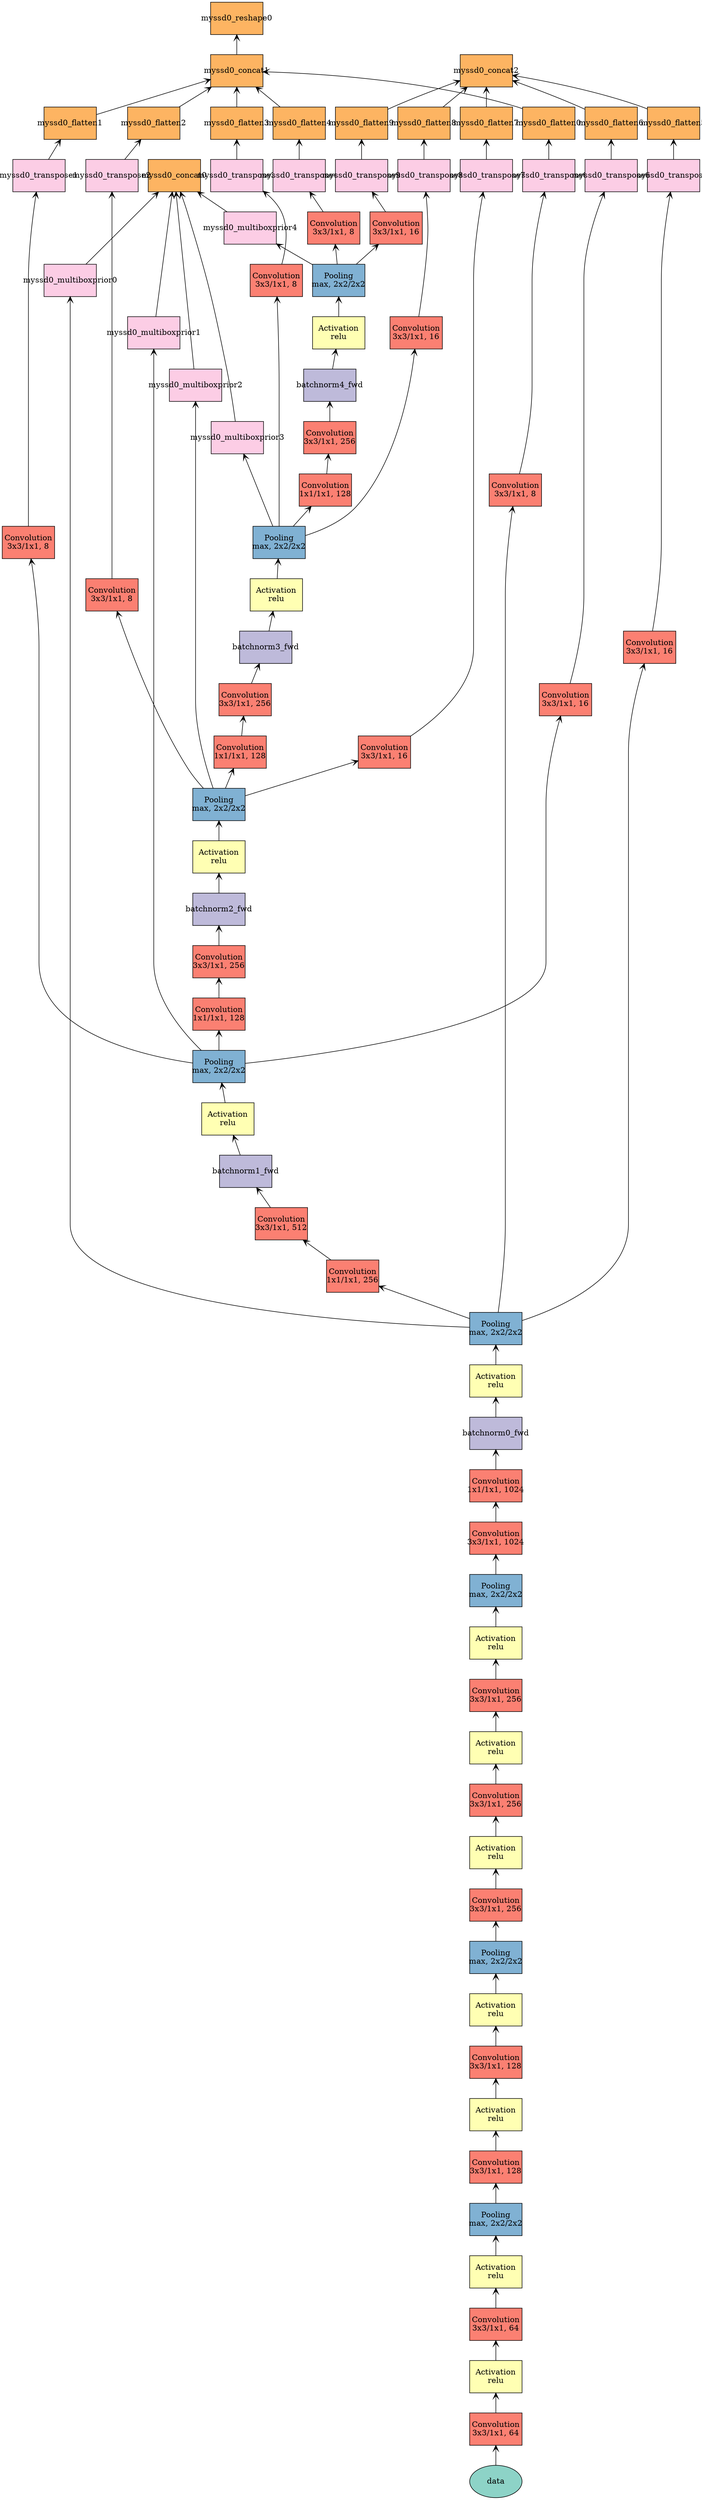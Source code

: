 digraph plot {
	data [label=data fillcolor="#8dd3c7" fixedsize=true height=0.8034 shape=oval style=filled width=1.3]
	conv0_fwd [label="Convolution\n3x3/1x1, 64" fillcolor="#fb8072" fixedsize=true height=0.8034 shape=box style=filled width=1.3]
	conv0_relu_fwd [label="Activation\nrelu" fillcolor="#ffffb3" fixedsize=true height=0.8034 shape=box style=filled width=1.3]
	conv1_fwd [label="Convolution\n3x3/1x1, 64" fillcolor="#fb8072" fixedsize=true height=0.8034 shape=box style=filled width=1.3]
	conv1_relu_fwd [label="Activation\nrelu" fillcolor="#ffffb3" fixedsize=true height=0.8034 shape=box style=filled width=1.3]
	pool0_fwd [label="Pooling\nmax, 2x2/2x2" fillcolor="#80b1d3" fixedsize=true height=0.8034 shape=box style=filled width=1.3]
	conv2_fwd [label="Convolution\n3x3/1x1, 128" fillcolor="#fb8072" fixedsize=true height=0.8034 shape=box style=filled width=1.3]
	conv2_relu_fwd [label="Activation\nrelu" fillcolor="#ffffb3" fixedsize=true height=0.8034 shape=box style=filled width=1.3]
	conv3_fwd [label="Convolution\n3x3/1x1, 128" fillcolor="#fb8072" fixedsize=true height=0.8034 shape=box style=filled width=1.3]
	conv3_relu_fwd [label="Activation\nrelu" fillcolor="#ffffb3" fixedsize=true height=0.8034 shape=box style=filled width=1.3]
	pool1_fwd [label="Pooling\nmax, 2x2/2x2" fillcolor="#80b1d3" fixedsize=true height=0.8034 shape=box style=filled width=1.3]
	conv4_fwd [label="Convolution\n3x3/1x1, 256" fillcolor="#fb8072" fixedsize=true height=0.8034 shape=box style=filled width=1.3]
	conv4_relu_fwd [label="Activation\nrelu" fillcolor="#ffffb3" fixedsize=true height=0.8034 shape=box style=filled width=1.3]
	conv5_fwd [label="Convolution\n3x3/1x1, 256" fillcolor="#fb8072" fixedsize=true height=0.8034 shape=box style=filled width=1.3]
	conv5_relu_fwd [label="Activation\nrelu" fillcolor="#ffffb3" fixedsize=true height=0.8034 shape=box style=filled width=1.3]
	conv6_fwd [label="Convolution\n3x3/1x1, 256" fillcolor="#fb8072" fixedsize=true height=0.8034 shape=box style=filled width=1.3]
	conv6_relu_fwd [label="Activation\nrelu" fillcolor="#ffffb3" fixedsize=true height=0.8034 shape=box style=filled width=1.3]
	pool2_fwd [label="Pooling\nmax, 2x2/2x2" fillcolor="#80b1d3" fixedsize=true height=0.8034 shape=box style=filled width=1.3]
	conv7_fwd [label="Convolution\n3x3/1x1, 1024" fillcolor="#fb8072" fixedsize=true height=0.8034 shape=box style=filled width=1.3]
	conv8_fwd [label="Convolution\n1x1/1x1, 1024" fillcolor="#fb8072" fixedsize=true height=0.8034 shape=box style=filled width=1.3]
	batchnorm0_fwd [label=batchnorm0_fwd fillcolor="#bebada" fixedsize=true height=0.8034 shape=box style=filled width=1.3]
	relu0_fwd [label="Activation\nrelu" fillcolor="#ffffb3" fixedsize=true height=0.8034 shape=box style=filled width=1.3]
	pool3_fwd [label="Pooling\nmax, 2x2/2x2" fillcolor="#80b1d3" fixedsize=true height=0.8034 shape=box style=filled width=1.3]
	myssd0_multiboxprior0 [label=myssd0_multiboxprior0 fillcolor="#fccde5" fixedsize=true height=0.8034 shape=box style=filled width=1.3]
	conv11_fwd [label="Convolution\n1x1/1x1, 256" fillcolor="#fb8072" fixedsize=true height=0.8034 shape=box style=filled width=1.3]
	conv12_fwd [label="Convolution\n3x3/1x1, 512" fillcolor="#fb8072" fixedsize=true height=0.8034 shape=box style=filled width=1.3]
	batchnorm1_fwd [label=batchnorm1_fwd fillcolor="#bebada" fixedsize=true height=0.8034 shape=box style=filled width=1.3]
	relu1_fwd [label="Activation\nrelu" fillcolor="#ffffb3" fixedsize=true height=0.8034 shape=box style=filled width=1.3]
	pool4_fwd [label="Pooling\nmax, 2x2/2x2" fillcolor="#80b1d3" fixedsize=true height=0.8034 shape=box style=filled width=1.3]
	myssd0_multiboxprior1 [label=myssd0_multiboxprior1 fillcolor="#fccde5" fixedsize=true height=0.8034 shape=box style=filled width=1.3]
	conv15_fwd [label="Convolution\n1x1/1x1, 128" fillcolor="#fb8072" fixedsize=true height=0.8034 shape=box style=filled width=1.3]
	conv16_fwd [label="Convolution\n3x3/1x1, 256" fillcolor="#fb8072" fixedsize=true height=0.8034 shape=box style=filled width=1.3]
	batchnorm2_fwd [label=batchnorm2_fwd fillcolor="#bebada" fixedsize=true height=0.8034 shape=box style=filled width=1.3]
	relu2_fwd [label="Activation\nrelu" fillcolor="#ffffb3" fixedsize=true height=0.8034 shape=box style=filled width=1.3]
	pool5_fwd [label="Pooling\nmax, 2x2/2x2" fillcolor="#80b1d3" fixedsize=true height=0.8034 shape=box style=filled width=1.3]
	myssd0_multiboxprior2 [label=myssd0_multiboxprior2 fillcolor="#fccde5" fixedsize=true height=0.8034 shape=box style=filled width=1.3]
	conv19_fwd [label="Convolution\n1x1/1x1, 128" fillcolor="#fb8072" fixedsize=true height=0.8034 shape=box style=filled width=1.3]
	conv20_fwd [label="Convolution\n3x3/1x1, 256" fillcolor="#fb8072" fixedsize=true height=0.8034 shape=box style=filled width=1.3]
	batchnorm3_fwd [label=batchnorm3_fwd fillcolor="#bebada" fixedsize=true height=0.8034 shape=box style=filled width=1.3]
	relu3_fwd [label="Activation\nrelu" fillcolor="#ffffb3" fixedsize=true height=0.8034 shape=box style=filled width=1.3]
	pool6_fwd [label="Pooling\nmax, 2x2/2x2" fillcolor="#80b1d3" fixedsize=true height=0.8034 shape=box style=filled width=1.3]
	myssd0_multiboxprior3 [label=myssd0_multiboxprior3 fillcolor="#fccde5" fixedsize=true height=0.8034 shape=box style=filled width=1.3]
	conv23_fwd [label="Convolution\n1x1/1x1, 128" fillcolor="#fb8072" fixedsize=true height=0.8034 shape=box style=filled width=1.3]
	conv24_fwd [label="Convolution\n3x3/1x1, 256" fillcolor="#fb8072" fixedsize=true height=0.8034 shape=box style=filled width=1.3]
	batchnorm4_fwd [label=batchnorm4_fwd fillcolor="#bebada" fixedsize=true height=0.8034 shape=box style=filled width=1.3]
	relu4_fwd [label="Activation\nrelu" fillcolor="#ffffb3" fixedsize=true height=0.8034 shape=box style=filled width=1.3]
	pool7_fwd [label="Pooling\nmax, 2x2/2x2" fillcolor="#80b1d3" fixedsize=true height=0.8034 shape=box style=filled width=1.3]
	myssd0_multiboxprior4 [label=myssd0_multiboxprior4 fillcolor="#fccde5" fixedsize=true height=0.8034 shape=box style=filled width=1.3]
	myssd0_concat0 [label=myssd0_concat0 fillcolor="#fdb462" fixedsize=true height=0.8034 shape=box style=filled width=1.3]
	conv9_fwd [label="Convolution\n3x3/1x1, 8" fillcolor="#fb8072" fixedsize=true height=0.8034 shape=box style=filled width=1.3]
	myssd0_transpose0 [label=myssd0_transpose0 fillcolor="#fccde5" fixedsize=true height=0.8034 shape=box style=filled width=1.3]
	myssd0_flatten0 [label=myssd0_flatten0 fillcolor="#fdb462" fixedsize=true height=0.8034 shape=box style=filled width=1.3]
	conv13_fwd [label="Convolution\n3x3/1x1, 8" fillcolor="#fb8072" fixedsize=true height=0.8034 shape=box style=filled width=1.3]
	myssd0_transpose1 [label=myssd0_transpose1 fillcolor="#fccde5" fixedsize=true height=0.8034 shape=box style=filled width=1.3]
	myssd0_flatten1 [label=myssd0_flatten1 fillcolor="#fdb462" fixedsize=true height=0.8034 shape=box style=filled width=1.3]
	conv17_fwd [label="Convolution\n3x3/1x1, 8" fillcolor="#fb8072" fixedsize=true height=0.8034 shape=box style=filled width=1.3]
	myssd0_transpose2 [label=myssd0_transpose2 fillcolor="#fccde5" fixedsize=true height=0.8034 shape=box style=filled width=1.3]
	myssd0_flatten2 [label=myssd0_flatten2 fillcolor="#fdb462" fixedsize=true height=0.8034 shape=box style=filled width=1.3]
	conv21_fwd [label="Convolution\n3x3/1x1, 8" fillcolor="#fb8072" fixedsize=true height=0.8034 shape=box style=filled width=1.3]
	myssd0_transpose3 [label=myssd0_transpose3 fillcolor="#fccde5" fixedsize=true height=0.8034 shape=box style=filled width=1.3]
	myssd0_flatten3 [label=myssd0_flatten3 fillcolor="#fdb462" fixedsize=true height=0.8034 shape=box style=filled width=1.3]
	conv25_fwd [label="Convolution\n3x3/1x1, 8" fillcolor="#fb8072" fixedsize=true height=0.8034 shape=box style=filled width=1.3]
	myssd0_transpose4 [label=myssd0_transpose4 fillcolor="#fccde5" fixedsize=true height=0.8034 shape=box style=filled width=1.3]
	myssd0_flatten4 [label=myssd0_flatten4 fillcolor="#fdb462" fixedsize=true height=0.8034 shape=box style=filled width=1.3]
	myssd0_concat1 [label=myssd0_concat1 fillcolor="#fdb462" fixedsize=true height=0.8034 shape=box style=filled width=1.3]
	myssd0_reshape0 [label=myssd0_reshape0 fillcolor="#fdb462" fixedsize=true height=0.8034 shape=box style=filled width=1.3]
	conv10_fwd [label="Convolution\n3x3/1x1, 16" fillcolor="#fb8072" fixedsize=true height=0.8034 shape=box style=filled width=1.3]
	myssd0_transpose5 [label=myssd0_transpose5 fillcolor="#fccde5" fixedsize=true height=0.8034 shape=box style=filled width=1.3]
	myssd0_flatten5 [label=myssd0_flatten5 fillcolor="#fdb462" fixedsize=true height=0.8034 shape=box style=filled width=1.3]
	conv14_fwd [label="Convolution\n3x3/1x1, 16" fillcolor="#fb8072" fixedsize=true height=0.8034 shape=box style=filled width=1.3]
	myssd0_transpose6 [label=myssd0_transpose6 fillcolor="#fccde5" fixedsize=true height=0.8034 shape=box style=filled width=1.3]
	myssd0_flatten6 [label=myssd0_flatten6 fillcolor="#fdb462" fixedsize=true height=0.8034 shape=box style=filled width=1.3]
	conv18_fwd [label="Convolution\n3x3/1x1, 16" fillcolor="#fb8072" fixedsize=true height=0.8034 shape=box style=filled width=1.3]
	myssd0_transpose7 [label=myssd0_transpose7 fillcolor="#fccde5" fixedsize=true height=0.8034 shape=box style=filled width=1.3]
	myssd0_flatten7 [label=myssd0_flatten7 fillcolor="#fdb462" fixedsize=true height=0.8034 shape=box style=filled width=1.3]
	conv22_fwd [label="Convolution\n3x3/1x1, 16" fillcolor="#fb8072" fixedsize=true height=0.8034 shape=box style=filled width=1.3]
	myssd0_transpose8 [label=myssd0_transpose8 fillcolor="#fccde5" fixedsize=true height=0.8034 shape=box style=filled width=1.3]
	myssd0_flatten8 [label=myssd0_flatten8 fillcolor="#fdb462" fixedsize=true height=0.8034 shape=box style=filled width=1.3]
	conv26_fwd [label="Convolution\n3x3/1x1, 16" fillcolor="#fb8072" fixedsize=true height=0.8034 shape=box style=filled width=1.3]
	myssd0_transpose9 [label=myssd0_transpose9 fillcolor="#fccde5" fixedsize=true height=0.8034 shape=box style=filled width=1.3]
	myssd0_flatten9 [label=myssd0_flatten9 fillcolor="#fdb462" fixedsize=true height=0.8034 shape=box style=filled width=1.3]
	myssd0_concat2 [label=myssd0_concat2 fillcolor="#fdb462" fixedsize=true height=0.8034 shape=box style=filled width=1.3]
	conv0_fwd -> data [arrowtail=open dir=back]
	conv0_relu_fwd -> conv0_fwd [arrowtail=open dir=back]
	conv1_fwd -> conv0_relu_fwd [arrowtail=open dir=back]
	conv1_relu_fwd -> conv1_fwd [arrowtail=open dir=back]
	pool0_fwd -> conv1_relu_fwd [arrowtail=open dir=back]
	conv2_fwd -> pool0_fwd [arrowtail=open dir=back]
	conv2_relu_fwd -> conv2_fwd [arrowtail=open dir=back]
	conv3_fwd -> conv2_relu_fwd [arrowtail=open dir=back]
	conv3_relu_fwd -> conv3_fwd [arrowtail=open dir=back]
	pool1_fwd -> conv3_relu_fwd [arrowtail=open dir=back]
	conv4_fwd -> pool1_fwd [arrowtail=open dir=back]
	conv4_relu_fwd -> conv4_fwd [arrowtail=open dir=back]
	conv5_fwd -> conv4_relu_fwd [arrowtail=open dir=back]
	conv5_relu_fwd -> conv5_fwd [arrowtail=open dir=back]
	conv6_fwd -> conv5_relu_fwd [arrowtail=open dir=back]
	conv6_relu_fwd -> conv6_fwd [arrowtail=open dir=back]
	pool2_fwd -> conv6_relu_fwd [arrowtail=open dir=back]
	conv7_fwd -> pool2_fwd [arrowtail=open dir=back]
	conv8_fwd -> conv7_fwd [arrowtail=open dir=back]
	batchnorm0_fwd -> conv8_fwd [arrowtail=open dir=back]
	relu0_fwd -> batchnorm0_fwd [arrowtail=open dir=back]
	pool3_fwd -> relu0_fwd [arrowtail=open dir=back]
	myssd0_multiboxprior0 -> pool3_fwd [arrowtail=open dir=back]
	conv11_fwd -> pool3_fwd [arrowtail=open dir=back]
	conv12_fwd -> conv11_fwd [arrowtail=open dir=back]
	batchnorm1_fwd -> conv12_fwd [arrowtail=open dir=back]
	relu1_fwd -> batchnorm1_fwd [arrowtail=open dir=back]
	pool4_fwd -> relu1_fwd [arrowtail=open dir=back]
	myssd0_multiboxprior1 -> pool4_fwd [arrowtail=open dir=back]
	conv15_fwd -> pool4_fwd [arrowtail=open dir=back]
	conv16_fwd -> conv15_fwd [arrowtail=open dir=back]
	batchnorm2_fwd -> conv16_fwd [arrowtail=open dir=back]
	relu2_fwd -> batchnorm2_fwd [arrowtail=open dir=back]
	pool5_fwd -> relu2_fwd [arrowtail=open dir=back]
	myssd0_multiboxprior2 -> pool5_fwd [arrowtail=open dir=back]
	conv19_fwd -> pool5_fwd [arrowtail=open dir=back]
	conv20_fwd -> conv19_fwd [arrowtail=open dir=back]
	batchnorm3_fwd -> conv20_fwd [arrowtail=open dir=back]
	relu3_fwd -> batchnorm3_fwd [arrowtail=open dir=back]
	pool6_fwd -> relu3_fwd [arrowtail=open dir=back]
	myssd0_multiboxprior3 -> pool6_fwd [arrowtail=open dir=back]
	conv23_fwd -> pool6_fwd [arrowtail=open dir=back]
	conv24_fwd -> conv23_fwd [arrowtail=open dir=back]
	batchnorm4_fwd -> conv24_fwd [arrowtail=open dir=back]
	relu4_fwd -> batchnorm4_fwd [arrowtail=open dir=back]
	pool7_fwd -> relu4_fwd [arrowtail=open dir=back]
	myssd0_multiboxprior4 -> pool7_fwd [arrowtail=open dir=back]
	myssd0_concat0 -> myssd0_multiboxprior0 [arrowtail=open dir=back]
	myssd0_concat0 -> myssd0_multiboxprior1 [arrowtail=open dir=back]
	myssd0_concat0 -> myssd0_multiboxprior2 [arrowtail=open dir=back]
	myssd0_concat0 -> myssd0_multiboxprior3 [arrowtail=open dir=back]
	myssd0_concat0 -> myssd0_multiboxprior4 [arrowtail=open dir=back]
	conv9_fwd -> pool3_fwd [arrowtail=open dir=back]
	myssd0_transpose0 -> conv9_fwd [arrowtail=open dir=back]
	myssd0_flatten0 -> myssd0_transpose0 [arrowtail=open dir=back]
	conv13_fwd -> pool4_fwd [arrowtail=open dir=back]
	myssd0_transpose1 -> conv13_fwd [arrowtail=open dir=back]
	myssd0_flatten1 -> myssd0_transpose1 [arrowtail=open dir=back]
	conv17_fwd -> pool5_fwd [arrowtail=open dir=back]
	myssd0_transpose2 -> conv17_fwd [arrowtail=open dir=back]
	myssd0_flatten2 -> myssd0_transpose2 [arrowtail=open dir=back]
	conv21_fwd -> pool6_fwd [arrowtail=open dir=back]
	myssd0_transpose3 -> conv21_fwd [arrowtail=open dir=back]
	myssd0_flatten3 -> myssd0_transpose3 [arrowtail=open dir=back]
	conv25_fwd -> pool7_fwd [arrowtail=open dir=back]
	myssd0_transpose4 -> conv25_fwd [arrowtail=open dir=back]
	myssd0_flatten4 -> myssd0_transpose4 [arrowtail=open dir=back]
	myssd0_concat1 -> myssd0_flatten0 [arrowtail=open dir=back]
	myssd0_concat1 -> myssd0_flatten1 [arrowtail=open dir=back]
	myssd0_concat1 -> myssd0_flatten2 [arrowtail=open dir=back]
	myssd0_concat1 -> myssd0_flatten3 [arrowtail=open dir=back]
	myssd0_concat1 -> myssd0_flatten4 [arrowtail=open dir=back]
	myssd0_reshape0 -> myssd0_concat1 [arrowtail=open dir=back]
	conv10_fwd -> pool3_fwd [arrowtail=open dir=back]
	myssd0_transpose5 -> conv10_fwd [arrowtail=open dir=back]
	myssd0_flatten5 -> myssd0_transpose5 [arrowtail=open dir=back]
	conv14_fwd -> pool4_fwd [arrowtail=open dir=back]
	myssd0_transpose6 -> conv14_fwd [arrowtail=open dir=back]
	myssd0_flatten6 -> myssd0_transpose6 [arrowtail=open dir=back]
	conv18_fwd -> pool5_fwd [arrowtail=open dir=back]
	myssd0_transpose7 -> conv18_fwd [arrowtail=open dir=back]
	myssd0_flatten7 -> myssd0_transpose7 [arrowtail=open dir=back]
	conv22_fwd -> pool6_fwd [arrowtail=open dir=back]
	myssd0_transpose8 -> conv22_fwd [arrowtail=open dir=back]
	myssd0_flatten8 -> myssd0_transpose8 [arrowtail=open dir=back]
	conv26_fwd -> pool7_fwd [arrowtail=open dir=back]
	myssd0_transpose9 -> conv26_fwd [arrowtail=open dir=back]
	myssd0_flatten9 -> myssd0_transpose9 [arrowtail=open dir=back]
	myssd0_concat2 -> myssd0_flatten5 [arrowtail=open dir=back]
	myssd0_concat2 -> myssd0_flatten6 [arrowtail=open dir=back]
	myssd0_concat2 -> myssd0_flatten7 [arrowtail=open dir=back]
	myssd0_concat2 -> myssd0_flatten8 [arrowtail=open dir=back]
	myssd0_concat2 -> myssd0_flatten9 [arrowtail=open dir=back]
}
